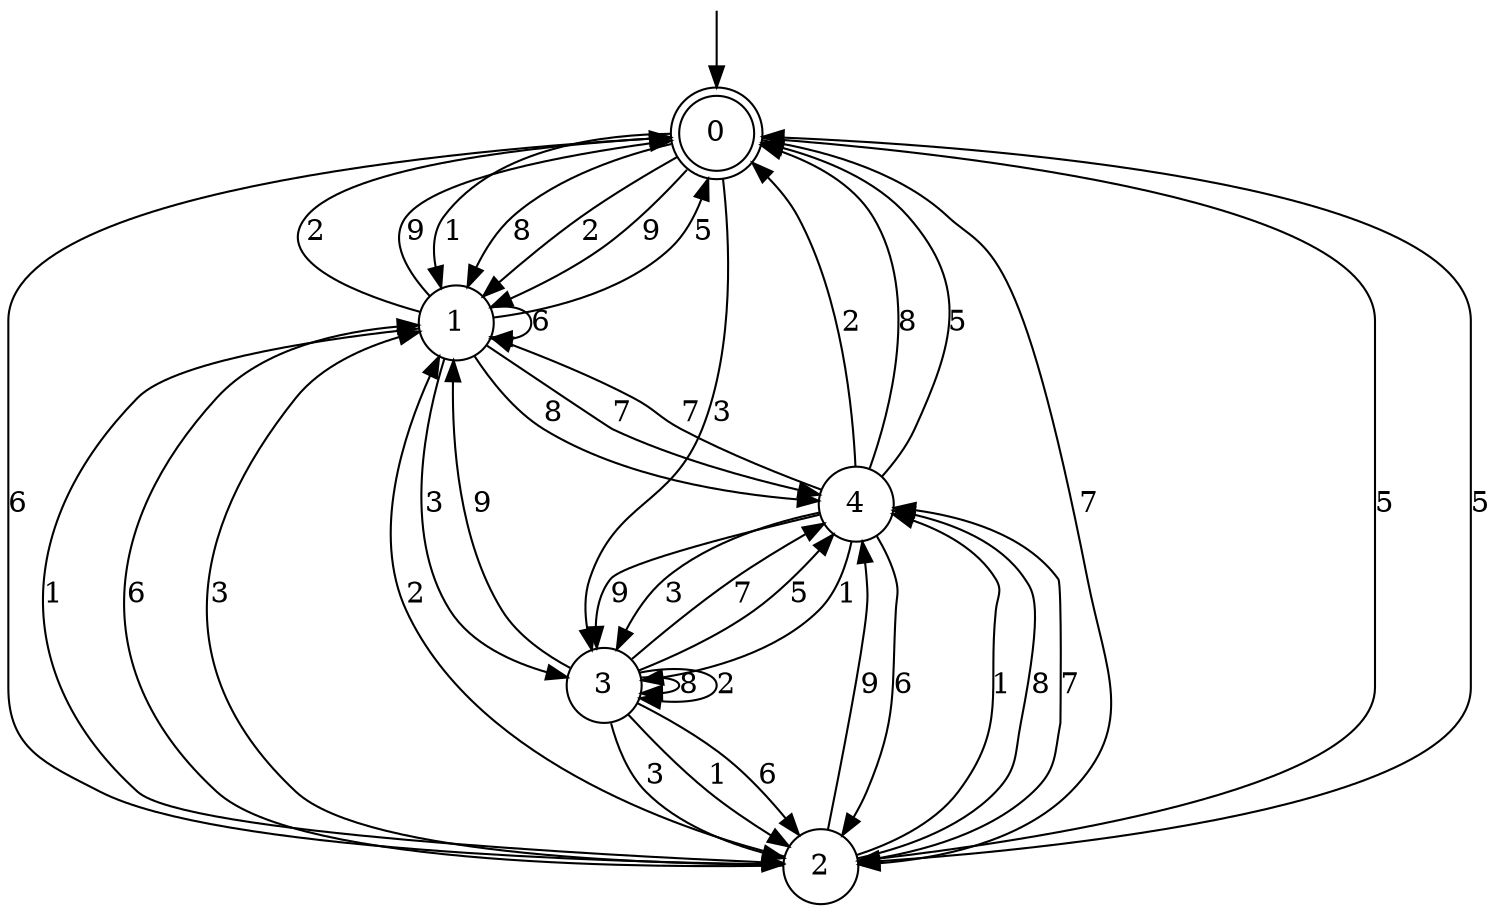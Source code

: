 digraph g {

	s0 [shape="doublecircle" label="0"];
	s1 [shape="circle" label="1"];
	s2 [shape="circle" label="2"];
	s3 [shape="circle" label="3"];
	s4 [shape="circle" label="4"];
	s0 -> s1 [label="1"];
	s0 -> s2 [label="6"];
	s0 -> s3 [label="3"];
	s0 -> s1 [label="8"];
	s0 -> s2 [label="7"];
	s0 -> s2 [label="5"];
	s0 -> s1 [label="2"];
	s0 -> s1 [label="9"];
	s1 -> s2 [label="1"];
	s1 -> s1 [label="6"];
	s1 -> s3 [label="3"];
	s1 -> s4 [label="8"];
	s1 -> s4 [label="7"];
	s1 -> s0 [label="5"];
	s1 -> s0 [label="2"];
	s1 -> s0 [label="9"];
	s2 -> s4 [label="1"];
	s2 -> s1 [label="6"];
	s2 -> s1 [label="3"];
	s2 -> s4 [label="8"];
	s2 -> s4 [label="7"];
	s2 -> s0 [label="5"];
	s2 -> s1 [label="2"];
	s2 -> s4 [label="9"];
	s3 -> s2 [label="1"];
	s3 -> s2 [label="6"];
	s3 -> s2 [label="3"];
	s3 -> s3 [label="8"];
	s3 -> s4 [label="7"];
	s3 -> s4 [label="5"];
	s3 -> s3 [label="2"];
	s3 -> s1 [label="9"];
	s4 -> s3 [label="1"];
	s4 -> s2 [label="6"];
	s4 -> s3 [label="3"];
	s4 -> s0 [label="8"];
	s4 -> s1 [label="7"];
	s4 -> s0 [label="5"];
	s4 -> s0 [label="2"];
	s4 -> s3 [label="9"];

__start0 [label="" shape="none" width="0" height="0"];
__start0 -> s0;

}
